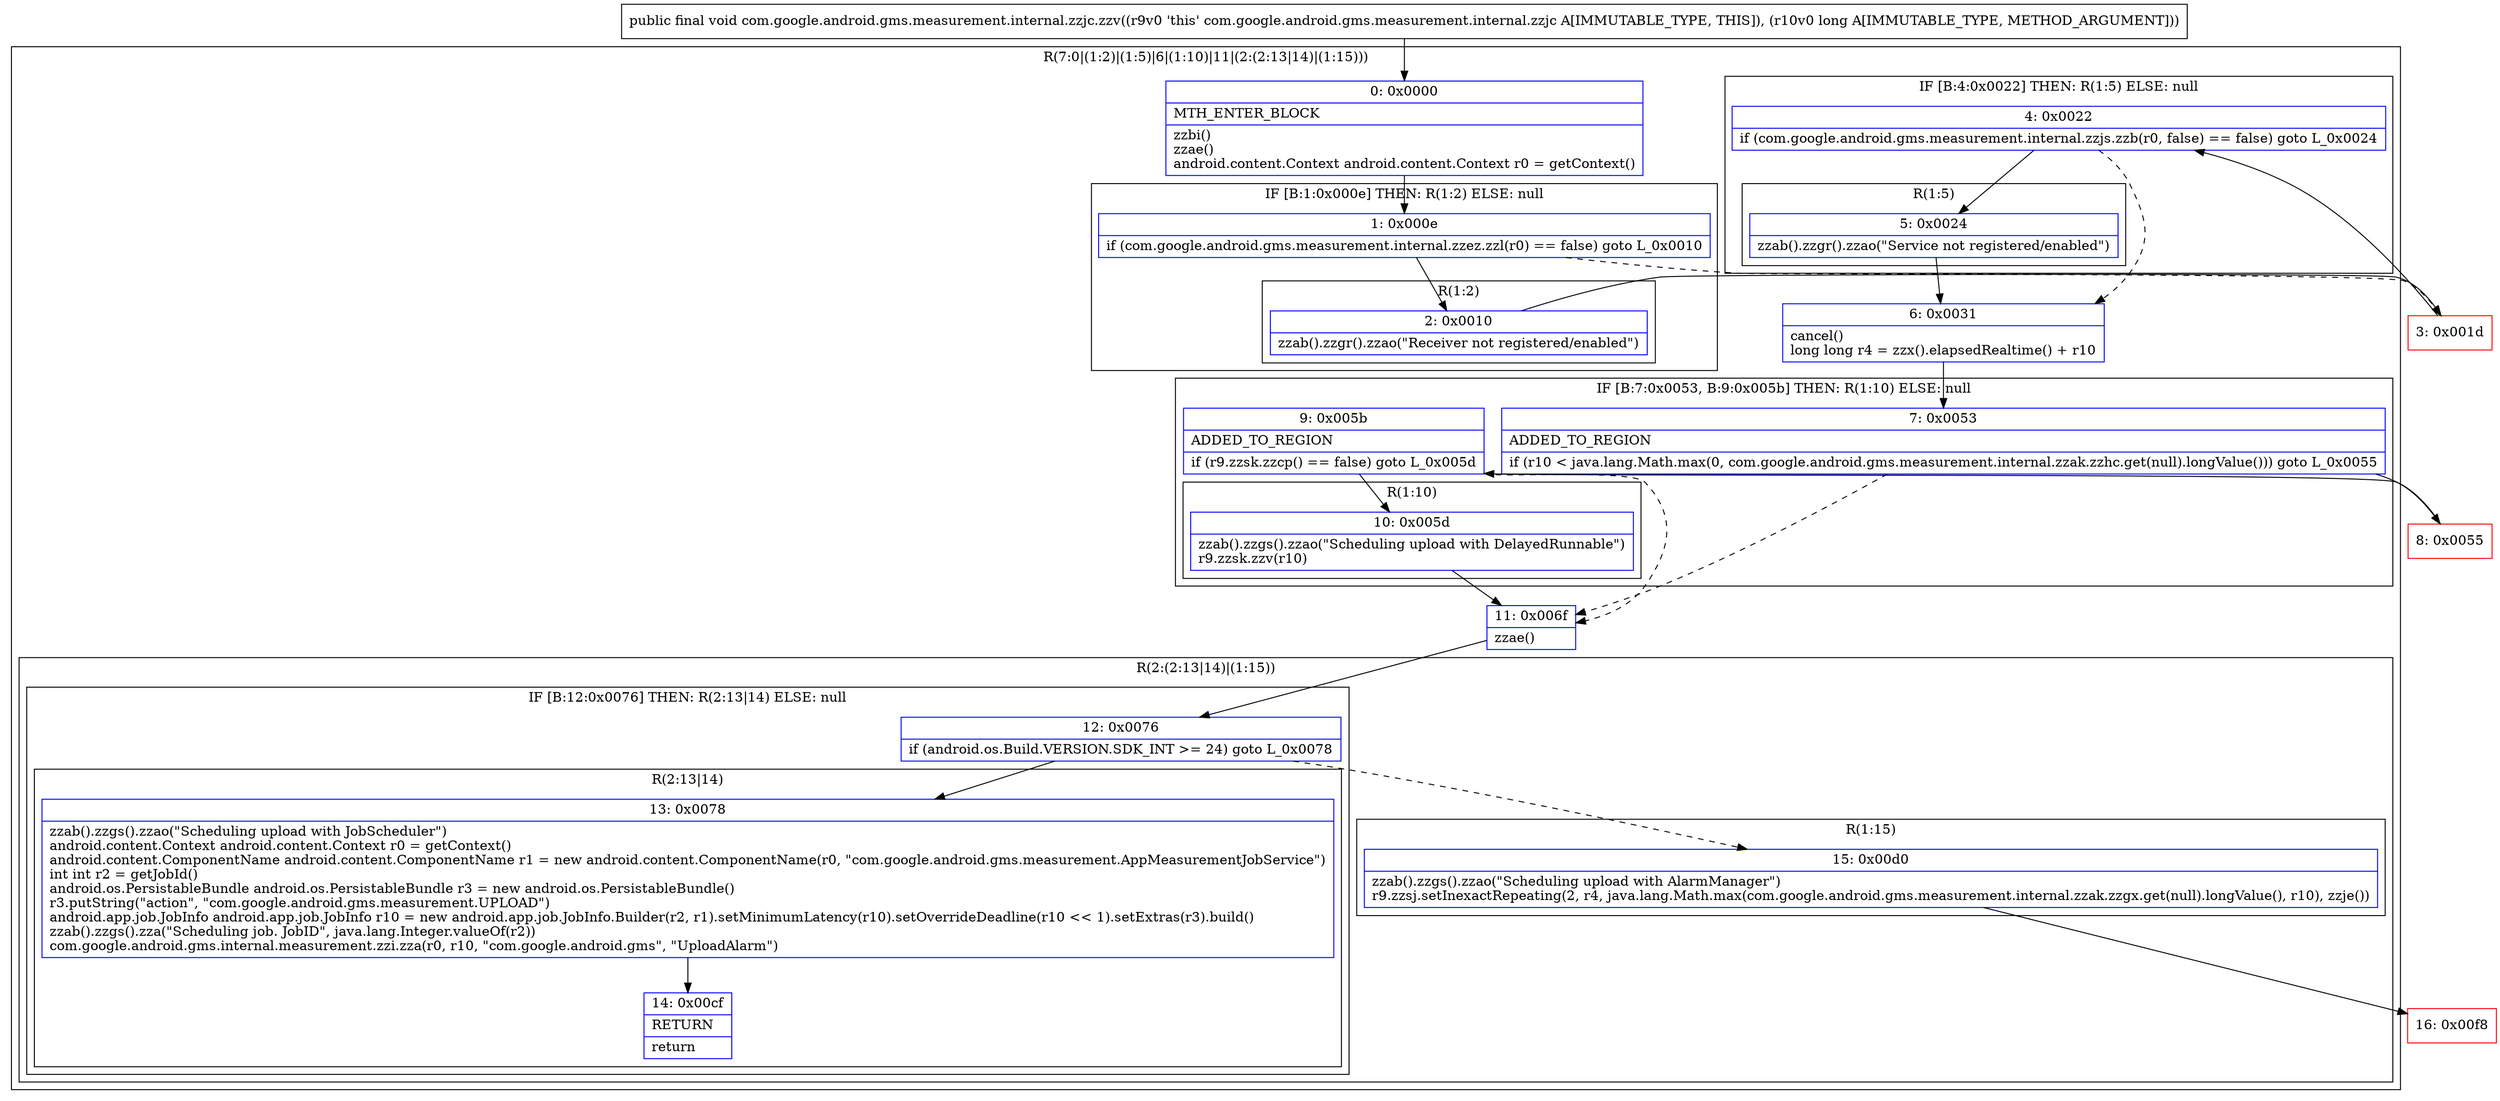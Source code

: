 digraph "CFG forcom.google.android.gms.measurement.internal.zzjc.zzv(J)V" {
subgraph cluster_Region_1093032936 {
label = "R(7:0|(1:2)|(1:5)|6|(1:10)|11|(2:(2:13|14)|(1:15)))";
node [shape=record,color=blue];
Node_0 [shape=record,label="{0\:\ 0x0000|MTH_ENTER_BLOCK\l|zzbi()\lzzae()\landroid.content.Context android.content.Context r0 = getContext()\l}"];
subgraph cluster_IfRegion_396786541 {
label = "IF [B:1:0x000e] THEN: R(1:2) ELSE: null";
node [shape=record,color=blue];
Node_1 [shape=record,label="{1\:\ 0x000e|if (com.google.android.gms.measurement.internal.zzez.zzl(r0) == false) goto L_0x0010\l}"];
subgraph cluster_Region_484798654 {
label = "R(1:2)";
node [shape=record,color=blue];
Node_2 [shape=record,label="{2\:\ 0x0010|zzab().zzgr().zzao(\"Receiver not registered\/enabled\")\l}"];
}
}
subgraph cluster_IfRegion_1546940020 {
label = "IF [B:4:0x0022] THEN: R(1:5) ELSE: null";
node [shape=record,color=blue];
Node_4 [shape=record,label="{4\:\ 0x0022|if (com.google.android.gms.measurement.internal.zzjs.zzb(r0, false) == false) goto L_0x0024\l}"];
subgraph cluster_Region_598833259 {
label = "R(1:5)";
node [shape=record,color=blue];
Node_5 [shape=record,label="{5\:\ 0x0024|zzab().zzgr().zzao(\"Service not registered\/enabled\")\l}"];
}
}
Node_6 [shape=record,label="{6\:\ 0x0031|cancel()\llong long r4 = zzx().elapsedRealtime() + r10\l}"];
subgraph cluster_IfRegion_2113921066 {
label = "IF [B:7:0x0053, B:9:0x005b] THEN: R(1:10) ELSE: null";
node [shape=record,color=blue];
Node_7 [shape=record,label="{7\:\ 0x0053|ADDED_TO_REGION\l|if (r10 \< java.lang.Math.max(0, com.google.android.gms.measurement.internal.zzak.zzhc.get(null).longValue())) goto L_0x0055\l}"];
Node_9 [shape=record,label="{9\:\ 0x005b|ADDED_TO_REGION\l|if (r9.zzsk.zzcp() == false) goto L_0x005d\l}"];
subgraph cluster_Region_362531737 {
label = "R(1:10)";
node [shape=record,color=blue];
Node_10 [shape=record,label="{10\:\ 0x005d|zzab().zzgs().zzao(\"Scheduling upload with DelayedRunnable\")\lr9.zzsk.zzv(r10)\l}"];
}
}
Node_11 [shape=record,label="{11\:\ 0x006f|zzae()\l}"];
subgraph cluster_Region_575416596 {
label = "R(2:(2:13|14)|(1:15))";
node [shape=record,color=blue];
subgraph cluster_IfRegion_169242390 {
label = "IF [B:12:0x0076] THEN: R(2:13|14) ELSE: null";
node [shape=record,color=blue];
Node_12 [shape=record,label="{12\:\ 0x0076|if (android.os.Build.VERSION.SDK_INT \>= 24) goto L_0x0078\l}"];
subgraph cluster_Region_303583311 {
label = "R(2:13|14)";
node [shape=record,color=blue];
Node_13 [shape=record,label="{13\:\ 0x0078|zzab().zzgs().zzao(\"Scheduling upload with JobScheduler\")\landroid.content.Context android.content.Context r0 = getContext()\landroid.content.ComponentName android.content.ComponentName r1 = new android.content.ComponentName(r0, \"com.google.android.gms.measurement.AppMeasurementJobService\")\lint int r2 = getJobId()\landroid.os.PersistableBundle android.os.PersistableBundle r3 = new android.os.PersistableBundle()\lr3.putString(\"action\", \"com.google.android.gms.measurement.UPLOAD\")\landroid.app.job.JobInfo android.app.job.JobInfo r10 = new android.app.job.JobInfo.Builder(r2, r1).setMinimumLatency(r10).setOverrideDeadline(r10 \<\< 1).setExtras(r3).build()\lzzab().zzgs().zza(\"Scheduling job. JobID\", java.lang.Integer.valueOf(r2))\lcom.google.android.gms.internal.measurement.zzi.zza(r0, r10, \"com.google.android.gms\", \"UploadAlarm\")\l}"];
Node_14 [shape=record,label="{14\:\ 0x00cf|RETURN\l|return\l}"];
}
}
subgraph cluster_Region_1637002894 {
label = "R(1:15)";
node [shape=record,color=blue];
Node_15 [shape=record,label="{15\:\ 0x00d0|zzab().zzgs().zzao(\"Scheduling upload with AlarmManager\")\lr9.zzsj.setInexactRepeating(2, r4, java.lang.Math.max(com.google.android.gms.measurement.internal.zzak.zzgx.get(null).longValue(), r10), zzje())\l}"];
}
}
}
Node_3 [shape=record,color=red,label="{3\:\ 0x001d}"];
Node_8 [shape=record,color=red,label="{8\:\ 0x0055}"];
Node_16 [shape=record,color=red,label="{16\:\ 0x00f8}"];
MethodNode[shape=record,label="{public final void com.google.android.gms.measurement.internal.zzjc.zzv((r9v0 'this' com.google.android.gms.measurement.internal.zzjc A[IMMUTABLE_TYPE, THIS]), (r10v0 long A[IMMUTABLE_TYPE, METHOD_ARGUMENT])) }"];
MethodNode -> Node_0;
Node_0 -> Node_1;
Node_1 -> Node_2;
Node_1 -> Node_3[style=dashed];
Node_2 -> Node_3;
Node_4 -> Node_5;
Node_4 -> Node_6[style=dashed];
Node_5 -> Node_6;
Node_6 -> Node_7;
Node_7 -> Node_8;
Node_7 -> Node_11[style=dashed];
Node_9 -> Node_10;
Node_9 -> Node_11[style=dashed];
Node_10 -> Node_11;
Node_11 -> Node_12;
Node_12 -> Node_13;
Node_12 -> Node_15[style=dashed];
Node_13 -> Node_14;
Node_15 -> Node_16;
Node_3 -> Node_4;
Node_8 -> Node_9;
}

